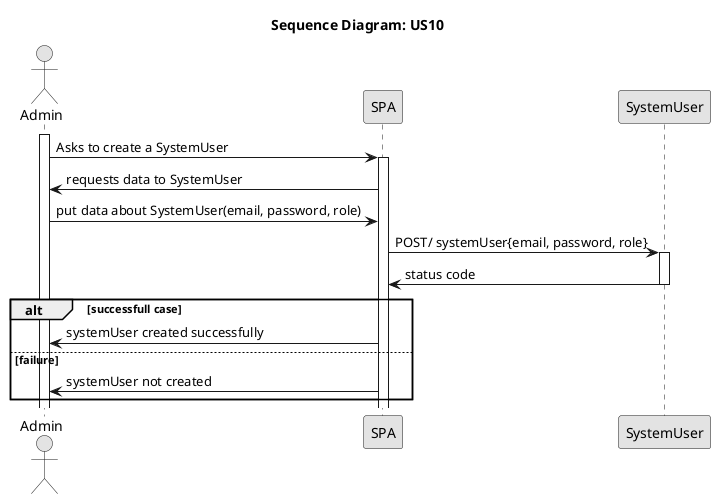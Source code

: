 @startuml

skinparam Monochrome true
skinparam PackageStyle rectangle
skinparam Shadowing false

title Sequence Diagram: US10

actor "Admin" as User
participant "SPA" as SPA
participant "SystemUser" as SystemUser

activate User

User -> SPA : Asks to create a SystemUser
activate SPA
SPA -> User: requests data to SystemUser
User -> SPA: put data about SystemUser(email, password, role)

SPA -> SystemUser: POST/ systemUser{email, password, role}
activate SystemUser
SystemUser -> SPA: status code
deactivate

alt successfull case
SPA -> User: systemUser created successfully
else failure
SPA -> User: systemUser not created
end

@enduml